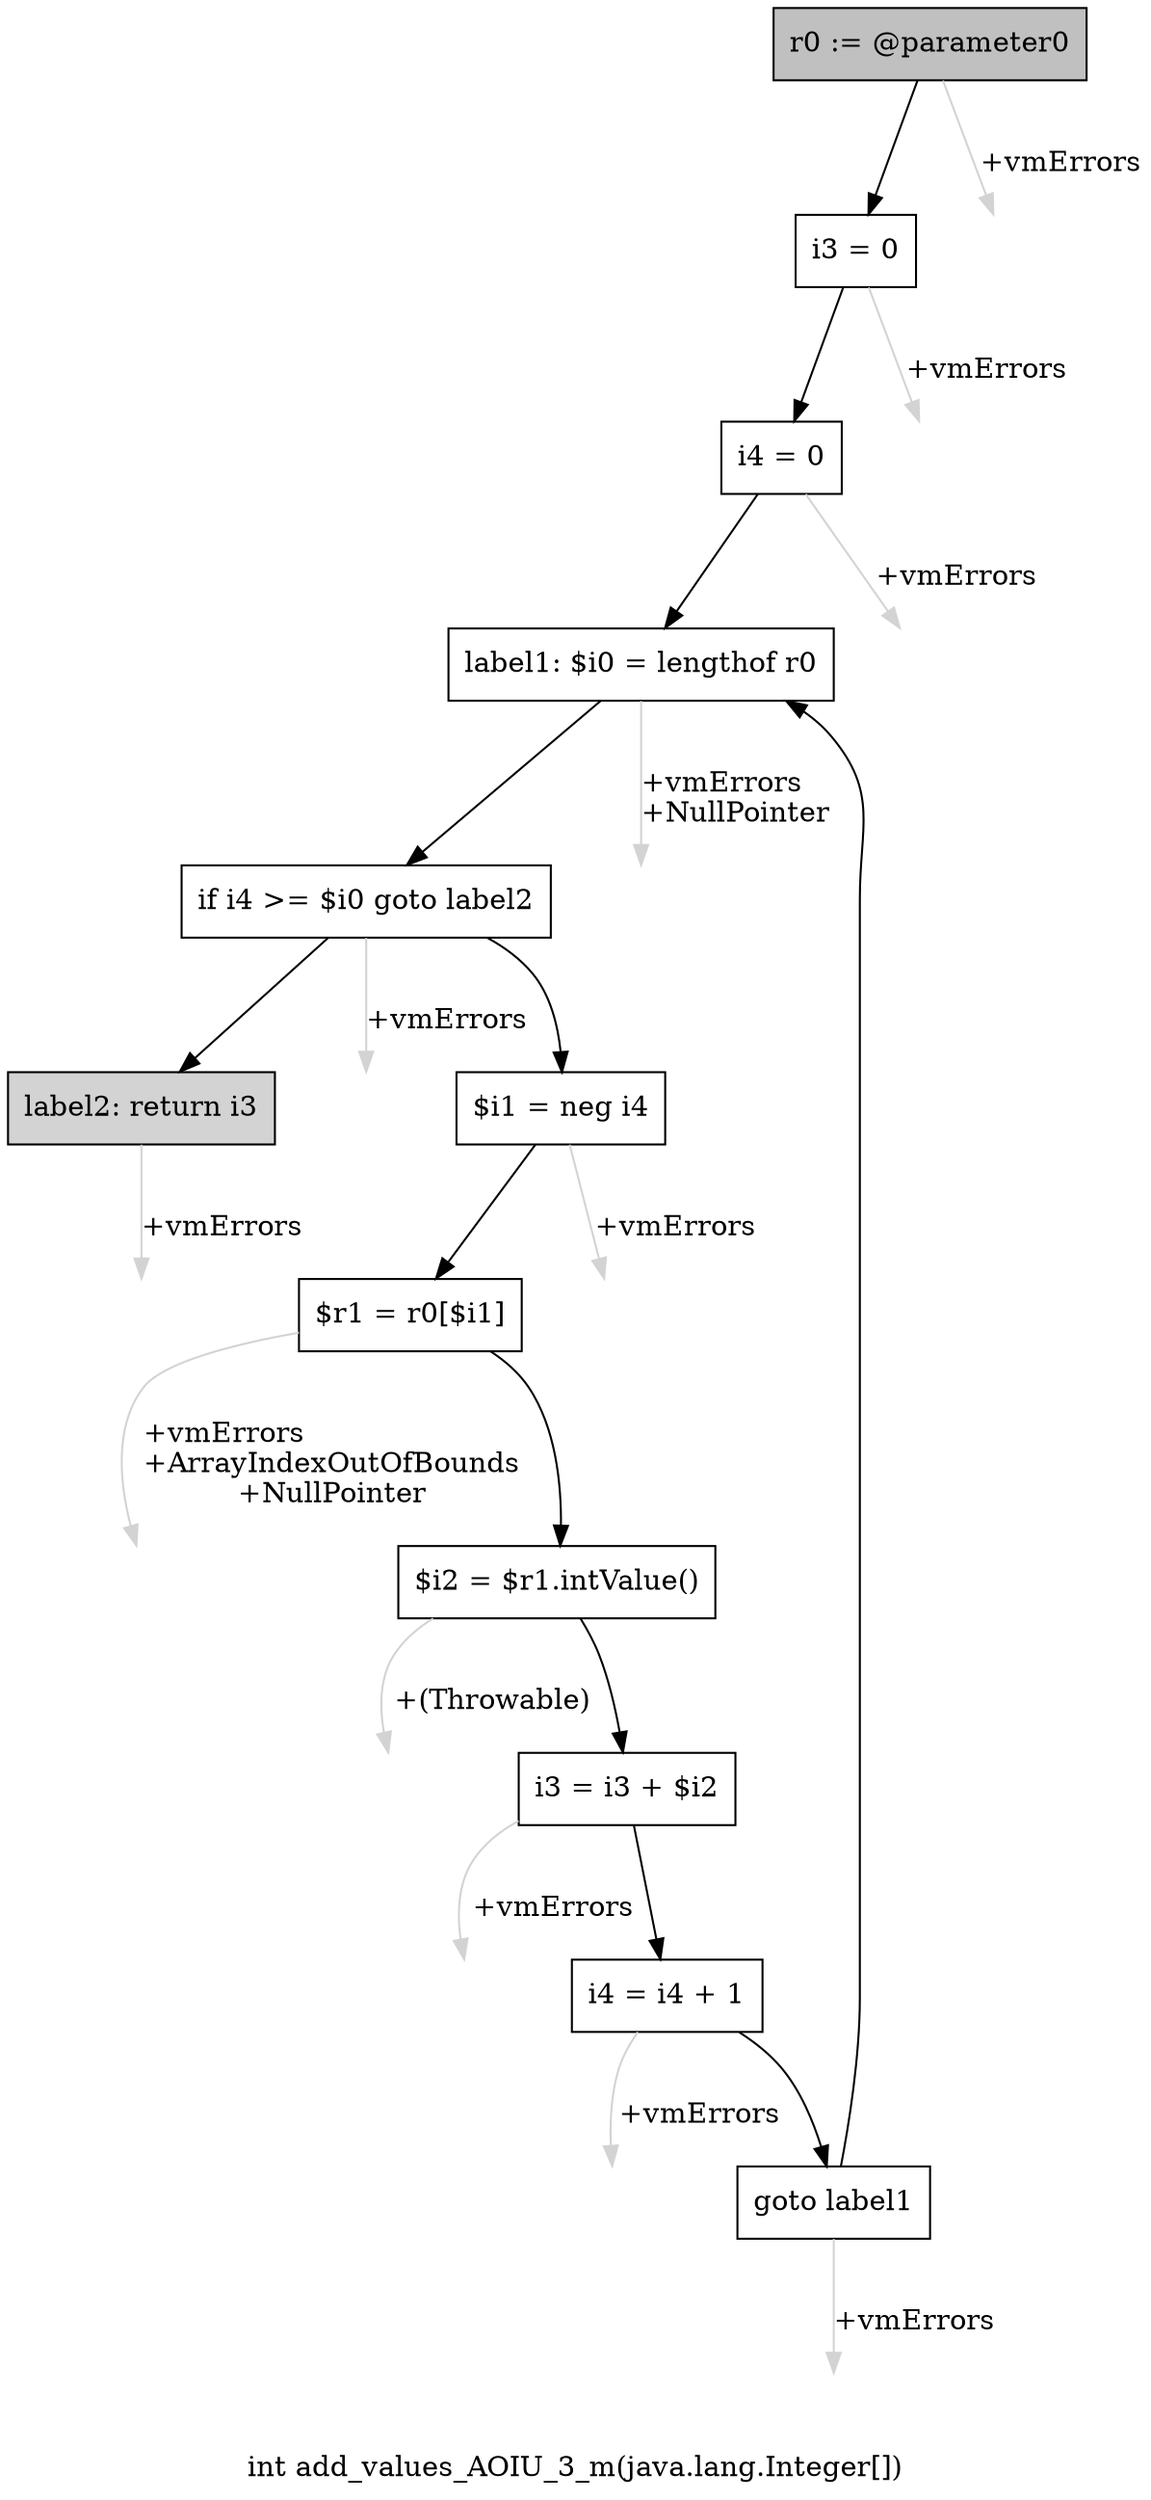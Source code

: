 digraph "int add_values_AOIU_3_m(java.lang.Integer[])" {
    label="int add_values_AOIU_3_m(java.lang.Integer[])";
    node [shape=box];
    "0" [style=filled,fillcolor=gray,label="r0 := @parameter0",];
    "1" [label="i3 = 0",];
    "0"->"1" [color=black,];
    "12" [style=invis,label="Esc",];
    "0"->"12" [color=lightgray,label="\l+vmErrors",];
    "2" [label="i4 = 0",];
    "1"->"2" [color=black,];
    "13" [style=invis,label="Esc",];
    "1"->"13" [color=lightgray,label="\l+vmErrors",];
    "3" [label="label1: $i0 = lengthof r0",];
    "2"->"3" [color=black,];
    "14" [style=invis,label="Esc",];
    "2"->"14" [color=lightgray,label="\l+vmErrors",];
    "4" [label="if i4 >= $i0 goto label2",];
    "3"->"4" [color=black,];
    "15" [style=invis,label="Esc",];
    "3"->"15" [color=lightgray,label="\l+vmErrors\l+NullPointer",];
    "5" [label="$i1 = neg i4",];
    "4"->"5" [color=black,];
    "11" [style=filled,fillcolor=lightgray,label="label2: return i3",];
    "4"->"11" [color=black,];
    "16" [style=invis,label="Esc",];
    "4"->"16" [color=lightgray,label="\l+vmErrors",];
    "6" [label="$r1 = r0[$i1]",];
    "5"->"6" [color=black,];
    "17" [style=invis,label="Esc",];
    "5"->"17" [color=lightgray,label="\l+vmErrors",];
    "7" [label="$i2 = $r1.intValue()",];
    "6"->"7" [color=black,];
    "18" [style=invis,label="Esc",];
    "6"->"18" [color=lightgray,label="\l+vmErrors\l+ArrayIndexOutOfBounds\l+NullPointer",];
    "8" [label="i3 = i3 + $i2",];
    "7"->"8" [color=black,];
    "19" [style=invis,label="Esc",];
    "7"->"19" [color=lightgray,label="\l+(Throwable)",];
    "9" [label="i4 = i4 + 1",];
    "8"->"9" [color=black,];
    "20" [style=invis,label="Esc",];
    "8"->"20" [color=lightgray,label="\l+vmErrors",];
    "10" [label="goto label1",];
    "9"->"10" [color=black,];
    "21" [style=invis,label="Esc",];
    "9"->"21" [color=lightgray,label="\l+vmErrors",];
    "10"->"3" [color=black,];
    "22" [style=invis,label="Esc",];
    "10"->"22" [color=lightgray,label="\l+vmErrors",];
    "23" [style=invis,label="Esc",];
    "11"->"23" [color=lightgray,label="\l+vmErrors",];
}
